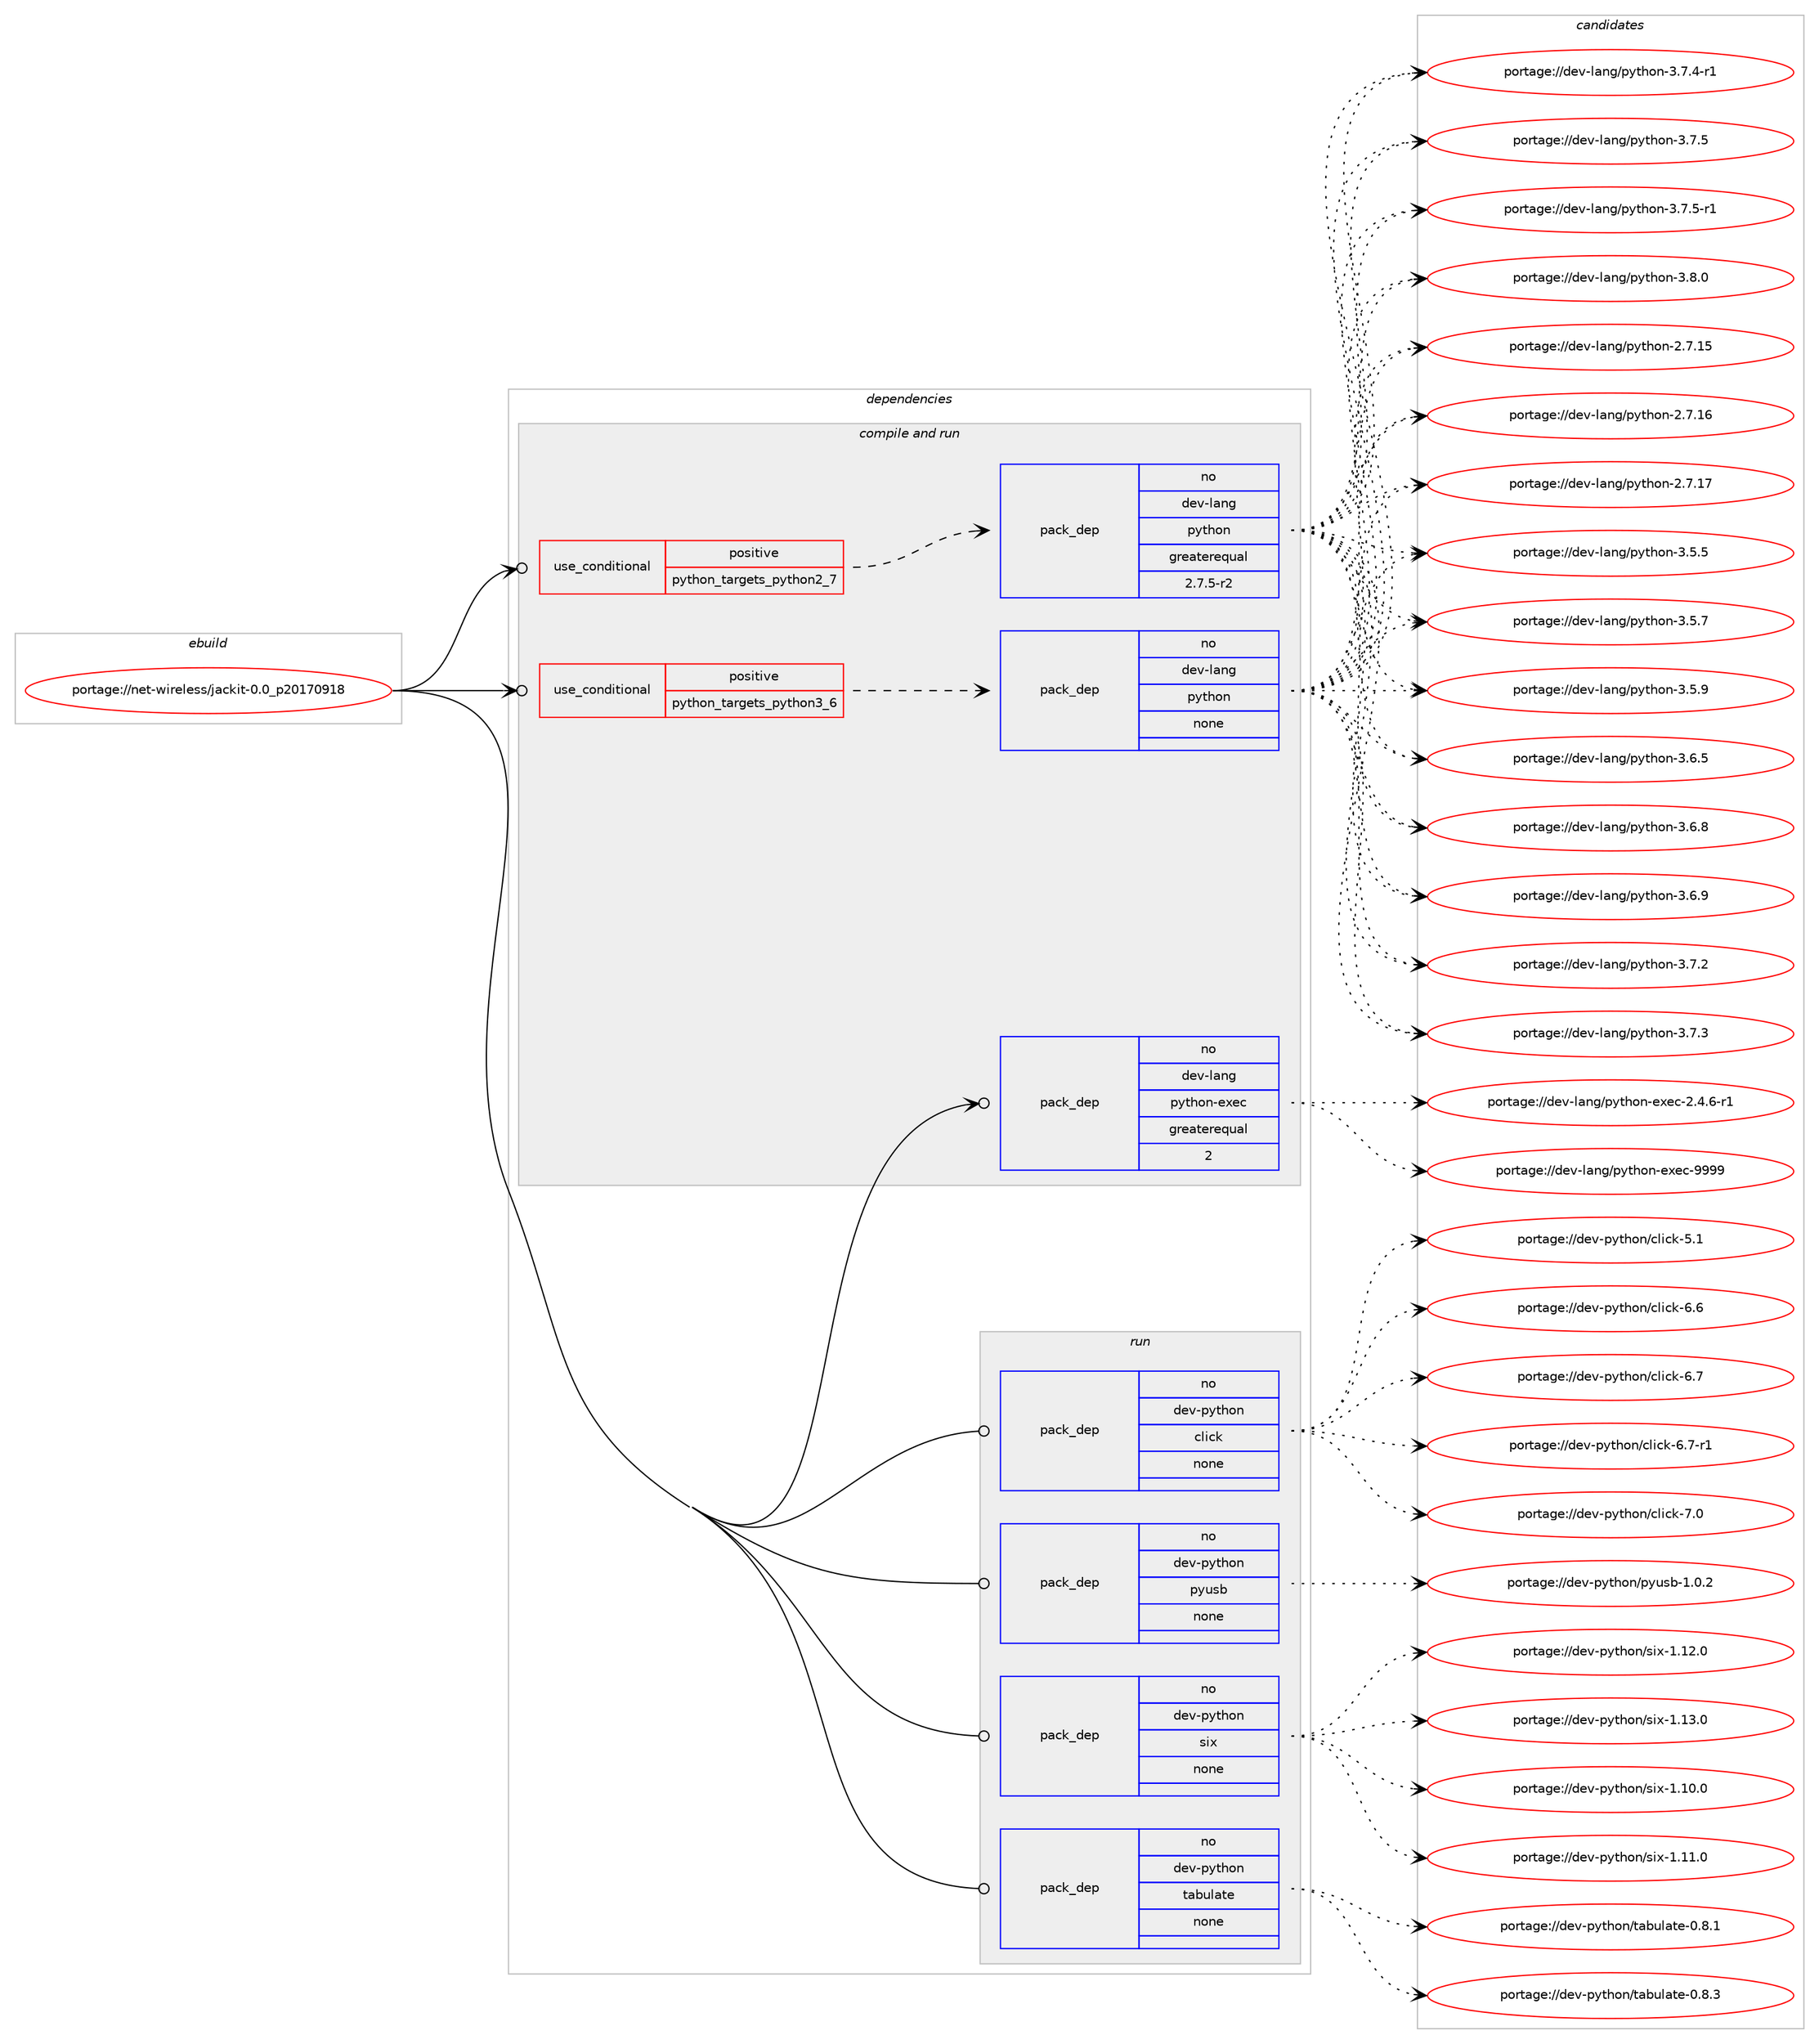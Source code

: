 digraph prolog {

# *************
# Graph options
# *************

newrank=true;
concentrate=true;
compound=true;
graph [rankdir=LR,fontname=Helvetica,fontsize=10,ranksep=1.5];#, ranksep=2.5, nodesep=0.2];
edge  [arrowhead=vee];
node  [fontname=Helvetica,fontsize=10];

# **********
# The ebuild
# **********

subgraph cluster_leftcol {
color=gray;
rank=same;
label=<<i>ebuild</i>>;
id [label="portage://net-wireless/jackit-0.0_p20170918", color=red, width=4, href="../net-wireless/jackit-0.0_p20170918.svg"];
}

# ****************
# The dependencies
# ****************

subgraph cluster_midcol {
color=gray;
label=<<i>dependencies</i>>;
subgraph cluster_compile {
fillcolor="#eeeeee";
style=filled;
label=<<i>compile</i>>;
}
subgraph cluster_compileandrun {
fillcolor="#eeeeee";
style=filled;
label=<<i>compile and run</i>>;
subgraph cond94534 {
dependency377769 [label=<<TABLE BORDER="0" CELLBORDER="1" CELLSPACING="0" CELLPADDING="4"><TR><TD ROWSPAN="3" CELLPADDING="10">use_conditional</TD></TR><TR><TD>positive</TD></TR><TR><TD>python_targets_python2_7</TD></TR></TABLE>>, shape=none, color=red];
subgraph pack276835 {
dependency377770 [label=<<TABLE BORDER="0" CELLBORDER="1" CELLSPACING="0" CELLPADDING="4" WIDTH="220"><TR><TD ROWSPAN="6" CELLPADDING="30">pack_dep</TD></TR><TR><TD WIDTH="110">no</TD></TR><TR><TD>dev-lang</TD></TR><TR><TD>python</TD></TR><TR><TD>greaterequal</TD></TR><TR><TD>2.7.5-r2</TD></TR></TABLE>>, shape=none, color=blue];
}
dependency377769:e -> dependency377770:w [weight=20,style="dashed",arrowhead="vee"];
}
id:e -> dependency377769:w [weight=20,style="solid",arrowhead="odotvee"];
subgraph cond94535 {
dependency377771 [label=<<TABLE BORDER="0" CELLBORDER="1" CELLSPACING="0" CELLPADDING="4"><TR><TD ROWSPAN="3" CELLPADDING="10">use_conditional</TD></TR><TR><TD>positive</TD></TR><TR><TD>python_targets_python3_6</TD></TR></TABLE>>, shape=none, color=red];
subgraph pack276836 {
dependency377772 [label=<<TABLE BORDER="0" CELLBORDER="1" CELLSPACING="0" CELLPADDING="4" WIDTH="220"><TR><TD ROWSPAN="6" CELLPADDING="30">pack_dep</TD></TR><TR><TD WIDTH="110">no</TD></TR><TR><TD>dev-lang</TD></TR><TR><TD>python</TD></TR><TR><TD>none</TD></TR><TR><TD></TD></TR></TABLE>>, shape=none, color=blue];
}
dependency377771:e -> dependency377772:w [weight=20,style="dashed",arrowhead="vee"];
}
id:e -> dependency377771:w [weight=20,style="solid",arrowhead="odotvee"];
subgraph pack276837 {
dependency377773 [label=<<TABLE BORDER="0" CELLBORDER="1" CELLSPACING="0" CELLPADDING="4" WIDTH="220"><TR><TD ROWSPAN="6" CELLPADDING="30">pack_dep</TD></TR><TR><TD WIDTH="110">no</TD></TR><TR><TD>dev-lang</TD></TR><TR><TD>python-exec</TD></TR><TR><TD>greaterequal</TD></TR><TR><TD>2</TD></TR></TABLE>>, shape=none, color=blue];
}
id:e -> dependency377773:w [weight=20,style="solid",arrowhead="odotvee"];
}
subgraph cluster_run {
fillcolor="#eeeeee";
style=filled;
label=<<i>run</i>>;
subgraph pack276838 {
dependency377774 [label=<<TABLE BORDER="0" CELLBORDER="1" CELLSPACING="0" CELLPADDING="4" WIDTH="220"><TR><TD ROWSPAN="6" CELLPADDING="30">pack_dep</TD></TR><TR><TD WIDTH="110">no</TD></TR><TR><TD>dev-python</TD></TR><TR><TD>click</TD></TR><TR><TD>none</TD></TR><TR><TD></TD></TR></TABLE>>, shape=none, color=blue];
}
id:e -> dependency377774:w [weight=20,style="solid",arrowhead="odot"];
subgraph pack276839 {
dependency377775 [label=<<TABLE BORDER="0" CELLBORDER="1" CELLSPACING="0" CELLPADDING="4" WIDTH="220"><TR><TD ROWSPAN="6" CELLPADDING="30">pack_dep</TD></TR><TR><TD WIDTH="110">no</TD></TR><TR><TD>dev-python</TD></TR><TR><TD>pyusb</TD></TR><TR><TD>none</TD></TR><TR><TD></TD></TR></TABLE>>, shape=none, color=blue];
}
id:e -> dependency377775:w [weight=20,style="solid",arrowhead="odot"];
subgraph pack276840 {
dependency377776 [label=<<TABLE BORDER="0" CELLBORDER="1" CELLSPACING="0" CELLPADDING="4" WIDTH="220"><TR><TD ROWSPAN="6" CELLPADDING="30">pack_dep</TD></TR><TR><TD WIDTH="110">no</TD></TR><TR><TD>dev-python</TD></TR><TR><TD>six</TD></TR><TR><TD>none</TD></TR><TR><TD></TD></TR></TABLE>>, shape=none, color=blue];
}
id:e -> dependency377776:w [weight=20,style="solid",arrowhead="odot"];
subgraph pack276841 {
dependency377777 [label=<<TABLE BORDER="0" CELLBORDER="1" CELLSPACING="0" CELLPADDING="4" WIDTH="220"><TR><TD ROWSPAN="6" CELLPADDING="30">pack_dep</TD></TR><TR><TD WIDTH="110">no</TD></TR><TR><TD>dev-python</TD></TR><TR><TD>tabulate</TD></TR><TR><TD>none</TD></TR><TR><TD></TD></TR></TABLE>>, shape=none, color=blue];
}
id:e -> dependency377777:w [weight=20,style="solid",arrowhead="odot"];
}
}

# **************
# The candidates
# **************

subgraph cluster_choices {
rank=same;
color=gray;
label=<<i>candidates</i>>;

subgraph choice276835 {
color=black;
nodesep=1;
choiceportage10010111845108971101034711212111610411111045504655464953 [label="portage://dev-lang/python-2.7.15", color=red, width=4,href="../dev-lang/python-2.7.15.svg"];
choiceportage10010111845108971101034711212111610411111045504655464954 [label="portage://dev-lang/python-2.7.16", color=red, width=4,href="../dev-lang/python-2.7.16.svg"];
choiceportage10010111845108971101034711212111610411111045504655464955 [label="portage://dev-lang/python-2.7.17", color=red, width=4,href="../dev-lang/python-2.7.17.svg"];
choiceportage100101118451089711010347112121116104111110455146534653 [label="portage://dev-lang/python-3.5.5", color=red, width=4,href="../dev-lang/python-3.5.5.svg"];
choiceportage100101118451089711010347112121116104111110455146534655 [label="portage://dev-lang/python-3.5.7", color=red, width=4,href="../dev-lang/python-3.5.7.svg"];
choiceportage100101118451089711010347112121116104111110455146534657 [label="portage://dev-lang/python-3.5.9", color=red, width=4,href="../dev-lang/python-3.5.9.svg"];
choiceportage100101118451089711010347112121116104111110455146544653 [label="portage://dev-lang/python-3.6.5", color=red, width=4,href="../dev-lang/python-3.6.5.svg"];
choiceportage100101118451089711010347112121116104111110455146544656 [label="portage://dev-lang/python-3.6.8", color=red, width=4,href="../dev-lang/python-3.6.8.svg"];
choiceportage100101118451089711010347112121116104111110455146544657 [label="portage://dev-lang/python-3.6.9", color=red, width=4,href="../dev-lang/python-3.6.9.svg"];
choiceportage100101118451089711010347112121116104111110455146554650 [label="portage://dev-lang/python-3.7.2", color=red, width=4,href="../dev-lang/python-3.7.2.svg"];
choiceportage100101118451089711010347112121116104111110455146554651 [label="portage://dev-lang/python-3.7.3", color=red, width=4,href="../dev-lang/python-3.7.3.svg"];
choiceportage1001011184510897110103471121211161041111104551465546524511449 [label="portage://dev-lang/python-3.7.4-r1", color=red, width=4,href="../dev-lang/python-3.7.4-r1.svg"];
choiceportage100101118451089711010347112121116104111110455146554653 [label="portage://dev-lang/python-3.7.5", color=red, width=4,href="../dev-lang/python-3.7.5.svg"];
choiceportage1001011184510897110103471121211161041111104551465546534511449 [label="portage://dev-lang/python-3.7.5-r1", color=red, width=4,href="../dev-lang/python-3.7.5-r1.svg"];
choiceportage100101118451089711010347112121116104111110455146564648 [label="portage://dev-lang/python-3.8.0", color=red, width=4,href="../dev-lang/python-3.8.0.svg"];
dependency377770:e -> choiceportage10010111845108971101034711212111610411111045504655464953:w [style=dotted,weight="100"];
dependency377770:e -> choiceportage10010111845108971101034711212111610411111045504655464954:w [style=dotted,weight="100"];
dependency377770:e -> choiceportage10010111845108971101034711212111610411111045504655464955:w [style=dotted,weight="100"];
dependency377770:e -> choiceportage100101118451089711010347112121116104111110455146534653:w [style=dotted,weight="100"];
dependency377770:e -> choiceportage100101118451089711010347112121116104111110455146534655:w [style=dotted,weight="100"];
dependency377770:e -> choiceportage100101118451089711010347112121116104111110455146534657:w [style=dotted,weight="100"];
dependency377770:e -> choiceportage100101118451089711010347112121116104111110455146544653:w [style=dotted,weight="100"];
dependency377770:e -> choiceportage100101118451089711010347112121116104111110455146544656:w [style=dotted,weight="100"];
dependency377770:e -> choiceportage100101118451089711010347112121116104111110455146544657:w [style=dotted,weight="100"];
dependency377770:e -> choiceportage100101118451089711010347112121116104111110455146554650:w [style=dotted,weight="100"];
dependency377770:e -> choiceportage100101118451089711010347112121116104111110455146554651:w [style=dotted,weight="100"];
dependency377770:e -> choiceportage1001011184510897110103471121211161041111104551465546524511449:w [style=dotted,weight="100"];
dependency377770:e -> choiceportage100101118451089711010347112121116104111110455146554653:w [style=dotted,weight="100"];
dependency377770:e -> choiceportage1001011184510897110103471121211161041111104551465546534511449:w [style=dotted,weight="100"];
dependency377770:e -> choiceportage100101118451089711010347112121116104111110455146564648:w [style=dotted,weight="100"];
}
subgraph choice276836 {
color=black;
nodesep=1;
choiceportage10010111845108971101034711212111610411111045504655464953 [label="portage://dev-lang/python-2.7.15", color=red, width=4,href="../dev-lang/python-2.7.15.svg"];
choiceportage10010111845108971101034711212111610411111045504655464954 [label="portage://dev-lang/python-2.7.16", color=red, width=4,href="../dev-lang/python-2.7.16.svg"];
choiceportage10010111845108971101034711212111610411111045504655464955 [label="portage://dev-lang/python-2.7.17", color=red, width=4,href="../dev-lang/python-2.7.17.svg"];
choiceportage100101118451089711010347112121116104111110455146534653 [label="portage://dev-lang/python-3.5.5", color=red, width=4,href="../dev-lang/python-3.5.5.svg"];
choiceportage100101118451089711010347112121116104111110455146534655 [label="portage://dev-lang/python-3.5.7", color=red, width=4,href="../dev-lang/python-3.5.7.svg"];
choiceportage100101118451089711010347112121116104111110455146534657 [label="portage://dev-lang/python-3.5.9", color=red, width=4,href="../dev-lang/python-3.5.9.svg"];
choiceportage100101118451089711010347112121116104111110455146544653 [label="portage://dev-lang/python-3.6.5", color=red, width=4,href="../dev-lang/python-3.6.5.svg"];
choiceportage100101118451089711010347112121116104111110455146544656 [label="portage://dev-lang/python-3.6.8", color=red, width=4,href="../dev-lang/python-3.6.8.svg"];
choiceportage100101118451089711010347112121116104111110455146544657 [label="portage://dev-lang/python-3.6.9", color=red, width=4,href="../dev-lang/python-3.6.9.svg"];
choiceportage100101118451089711010347112121116104111110455146554650 [label="portage://dev-lang/python-3.7.2", color=red, width=4,href="../dev-lang/python-3.7.2.svg"];
choiceportage100101118451089711010347112121116104111110455146554651 [label="portage://dev-lang/python-3.7.3", color=red, width=4,href="../dev-lang/python-3.7.3.svg"];
choiceportage1001011184510897110103471121211161041111104551465546524511449 [label="portage://dev-lang/python-3.7.4-r1", color=red, width=4,href="../dev-lang/python-3.7.4-r1.svg"];
choiceportage100101118451089711010347112121116104111110455146554653 [label="portage://dev-lang/python-3.7.5", color=red, width=4,href="../dev-lang/python-3.7.5.svg"];
choiceportage1001011184510897110103471121211161041111104551465546534511449 [label="portage://dev-lang/python-3.7.5-r1", color=red, width=4,href="../dev-lang/python-3.7.5-r1.svg"];
choiceportage100101118451089711010347112121116104111110455146564648 [label="portage://dev-lang/python-3.8.0", color=red, width=4,href="../dev-lang/python-3.8.0.svg"];
dependency377772:e -> choiceportage10010111845108971101034711212111610411111045504655464953:w [style=dotted,weight="100"];
dependency377772:e -> choiceportage10010111845108971101034711212111610411111045504655464954:w [style=dotted,weight="100"];
dependency377772:e -> choiceportage10010111845108971101034711212111610411111045504655464955:w [style=dotted,weight="100"];
dependency377772:e -> choiceportage100101118451089711010347112121116104111110455146534653:w [style=dotted,weight="100"];
dependency377772:e -> choiceportage100101118451089711010347112121116104111110455146534655:w [style=dotted,weight="100"];
dependency377772:e -> choiceportage100101118451089711010347112121116104111110455146534657:w [style=dotted,weight="100"];
dependency377772:e -> choiceportage100101118451089711010347112121116104111110455146544653:w [style=dotted,weight="100"];
dependency377772:e -> choiceportage100101118451089711010347112121116104111110455146544656:w [style=dotted,weight="100"];
dependency377772:e -> choiceportage100101118451089711010347112121116104111110455146544657:w [style=dotted,weight="100"];
dependency377772:e -> choiceportage100101118451089711010347112121116104111110455146554650:w [style=dotted,weight="100"];
dependency377772:e -> choiceportage100101118451089711010347112121116104111110455146554651:w [style=dotted,weight="100"];
dependency377772:e -> choiceportage1001011184510897110103471121211161041111104551465546524511449:w [style=dotted,weight="100"];
dependency377772:e -> choiceportage100101118451089711010347112121116104111110455146554653:w [style=dotted,weight="100"];
dependency377772:e -> choiceportage1001011184510897110103471121211161041111104551465546534511449:w [style=dotted,weight="100"];
dependency377772:e -> choiceportage100101118451089711010347112121116104111110455146564648:w [style=dotted,weight="100"];
}
subgraph choice276837 {
color=black;
nodesep=1;
choiceportage10010111845108971101034711212111610411111045101120101994550465246544511449 [label="portage://dev-lang/python-exec-2.4.6-r1", color=red, width=4,href="../dev-lang/python-exec-2.4.6-r1.svg"];
choiceportage10010111845108971101034711212111610411111045101120101994557575757 [label="portage://dev-lang/python-exec-9999", color=red, width=4,href="../dev-lang/python-exec-9999.svg"];
dependency377773:e -> choiceportage10010111845108971101034711212111610411111045101120101994550465246544511449:w [style=dotted,weight="100"];
dependency377773:e -> choiceportage10010111845108971101034711212111610411111045101120101994557575757:w [style=dotted,weight="100"];
}
subgraph choice276838 {
color=black;
nodesep=1;
choiceportage1001011184511212111610411111047991081059910745534649 [label="portage://dev-python/click-5.1", color=red, width=4,href="../dev-python/click-5.1.svg"];
choiceportage1001011184511212111610411111047991081059910745544654 [label="portage://dev-python/click-6.6", color=red, width=4,href="../dev-python/click-6.6.svg"];
choiceportage1001011184511212111610411111047991081059910745544655 [label="portage://dev-python/click-6.7", color=red, width=4,href="../dev-python/click-6.7.svg"];
choiceportage10010111845112121116104111110479910810599107455446554511449 [label="portage://dev-python/click-6.7-r1", color=red, width=4,href="../dev-python/click-6.7-r1.svg"];
choiceportage1001011184511212111610411111047991081059910745554648 [label="portage://dev-python/click-7.0", color=red, width=4,href="../dev-python/click-7.0.svg"];
dependency377774:e -> choiceportage1001011184511212111610411111047991081059910745534649:w [style=dotted,weight="100"];
dependency377774:e -> choiceportage1001011184511212111610411111047991081059910745544654:w [style=dotted,weight="100"];
dependency377774:e -> choiceportage1001011184511212111610411111047991081059910745544655:w [style=dotted,weight="100"];
dependency377774:e -> choiceportage10010111845112121116104111110479910810599107455446554511449:w [style=dotted,weight="100"];
dependency377774:e -> choiceportage1001011184511212111610411111047991081059910745554648:w [style=dotted,weight="100"];
}
subgraph choice276839 {
color=black;
nodesep=1;
choiceportage100101118451121211161041111104711212111711598454946484650 [label="portage://dev-python/pyusb-1.0.2", color=red, width=4,href="../dev-python/pyusb-1.0.2.svg"];
dependency377775:e -> choiceportage100101118451121211161041111104711212111711598454946484650:w [style=dotted,weight="100"];
}
subgraph choice276840 {
color=black;
nodesep=1;
choiceportage100101118451121211161041111104711510512045494649484648 [label="portage://dev-python/six-1.10.0", color=red, width=4,href="../dev-python/six-1.10.0.svg"];
choiceportage100101118451121211161041111104711510512045494649494648 [label="portage://dev-python/six-1.11.0", color=red, width=4,href="../dev-python/six-1.11.0.svg"];
choiceportage100101118451121211161041111104711510512045494649504648 [label="portage://dev-python/six-1.12.0", color=red, width=4,href="../dev-python/six-1.12.0.svg"];
choiceportage100101118451121211161041111104711510512045494649514648 [label="portage://dev-python/six-1.13.0", color=red, width=4,href="../dev-python/six-1.13.0.svg"];
dependency377776:e -> choiceportage100101118451121211161041111104711510512045494649484648:w [style=dotted,weight="100"];
dependency377776:e -> choiceportage100101118451121211161041111104711510512045494649494648:w [style=dotted,weight="100"];
dependency377776:e -> choiceportage100101118451121211161041111104711510512045494649504648:w [style=dotted,weight="100"];
dependency377776:e -> choiceportage100101118451121211161041111104711510512045494649514648:w [style=dotted,weight="100"];
}
subgraph choice276841 {
color=black;
nodesep=1;
choiceportage1001011184511212111610411111047116979811710897116101454846564649 [label="portage://dev-python/tabulate-0.8.1", color=red, width=4,href="../dev-python/tabulate-0.8.1.svg"];
choiceportage1001011184511212111610411111047116979811710897116101454846564651 [label="portage://dev-python/tabulate-0.8.3", color=red, width=4,href="../dev-python/tabulate-0.8.3.svg"];
dependency377777:e -> choiceportage1001011184511212111610411111047116979811710897116101454846564649:w [style=dotted,weight="100"];
dependency377777:e -> choiceportage1001011184511212111610411111047116979811710897116101454846564651:w [style=dotted,weight="100"];
}
}

}
